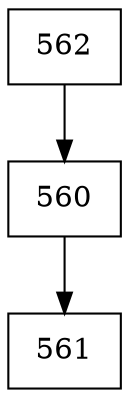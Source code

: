 digraph G {
  node [shape=record];
  node0 [label="{562}"];
  node0 -> node1;
  node1 [label="{560}"];
  node1 -> node2;
  node2 [label="{561}"];
}
